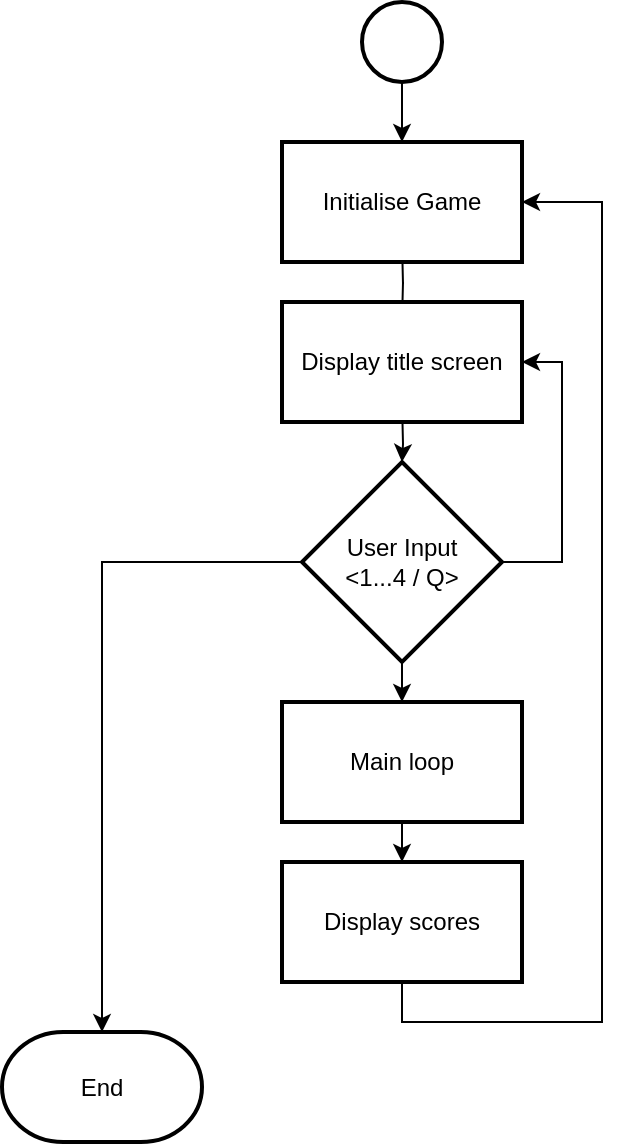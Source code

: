 <mxfile version="20.3.0" type="device"><diagram id="C5RBs43oDa-KdzZeNtuy" name="Page-1"><mxGraphModel dx="1027" dy="914" grid="1" gridSize="10" guides="1" tooltips="1" connect="1" arrows="1" fold="1" page="1" pageScale="1" pageWidth="827" pageHeight="1169" math="0" shadow="0"><root><mxCell id="WIyWlLk6GJQsqaUBKTNV-0"/><mxCell id="WIyWlLk6GJQsqaUBKTNV-1" parent="WIyWlLk6GJQsqaUBKTNV-0"/><mxCell id="0NMIVR362vNBFQ2VCye4-4" value="" style="edgeStyle=orthogonalEdgeStyle;rounded=0;orthogonalLoop=1;jettySize=auto;html=1;" edge="1" parent="WIyWlLk6GJQsqaUBKTNV-1"><mxGeometry relative="1" as="geometry"><mxPoint x="220" y="160" as="sourcePoint"/><mxPoint x="220" y="200" as="targetPoint"/></mxGeometry></mxCell><mxCell id="0NMIVR362vNBFQ2VCye4-6" value="" style="edgeStyle=orthogonalEdgeStyle;rounded=0;orthogonalLoop=1;jettySize=auto;html=1;" edge="1" parent="WIyWlLk6GJQsqaUBKTNV-1" target="0NMIVR362vNBFQ2VCye4-5"><mxGeometry relative="1" as="geometry"><mxPoint x="220" y="240" as="sourcePoint"/></mxGeometry></mxCell><mxCell id="0NMIVR362vNBFQ2VCye4-8" style="edgeStyle=orthogonalEdgeStyle;rounded=0;orthogonalLoop=1;jettySize=auto;html=1;exitX=0.5;exitY=1;exitDx=0;exitDy=0;exitPerimeter=0;strokeColor=none;endArrow=none;endFill=0;" edge="1" parent="WIyWlLk6GJQsqaUBKTNV-1" source="0NMIVR362vNBFQ2VCye4-5"><mxGeometry relative="1" as="geometry"><mxPoint x="220" y="270" as="targetPoint"/></mxGeometry></mxCell><mxCell id="0NMIVR362vNBFQ2VCye4-13" value="" style="edgeStyle=orthogonalEdgeStyle;rounded=0;orthogonalLoop=1;jettySize=auto;html=1;endArrow=classic;endFill=1;" edge="1" parent="WIyWlLk6GJQsqaUBKTNV-1" source="0NMIVR362vNBFQ2VCye4-5" target="0NMIVR362vNBFQ2VCye4-12"><mxGeometry relative="1" as="geometry"/></mxCell><mxCell id="0NMIVR362vNBFQ2VCye4-14" style="edgeStyle=orthogonalEdgeStyle;rounded=0;orthogonalLoop=1;jettySize=auto;html=1;exitX=1;exitY=0.5;exitDx=0;exitDy=0;exitPerimeter=0;endArrow=classic;endFill=1;entryX=1;entryY=0.5;entryDx=0;entryDy=0;" edge="1" parent="WIyWlLk6GJQsqaUBKTNV-1" source="0NMIVR362vNBFQ2VCye4-5"><mxGeometry relative="1" as="geometry"><mxPoint x="280" y="220" as="targetPoint"/><Array as="points"><mxPoint x="300" y="320"/><mxPoint x="300" y="220"/></Array></mxGeometry></mxCell><mxCell id="0NMIVR362vNBFQ2VCye4-23" style="edgeStyle=orthogonalEdgeStyle;rounded=0;orthogonalLoop=1;jettySize=auto;html=1;exitX=0;exitY=0.5;exitDx=0;exitDy=0;exitPerimeter=0;entryX=0.5;entryY=0;entryDx=0;entryDy=0;entryPerimeter=0;endArrow=classic;endFill=1;" edge="1" parent="WIyWlLk6GJQsqaUBKTNV-1" source="0NMIVR362vNBFQ2VCye4-5" target="0NMIVR362vNBFQ2VCye4-22"><mxGeometry relative="1" as="geometry"/></mxCell><mxCell id="0NMIVR362vNBFQ2VCye4-5" value="User Input&lt;br&gt;&amp;lt;1...4 / Q&amp;gt;" style="strokeWidth=2;html=1;shape=mxgraph.flowchart.decision;whiteSpace=wrap;" vertex="1" parent="WIyWlLk6GJQsqaUBKTNV-1"><mxGeometry x="170" y="270" width="100" height="100" as="geometry"/></mxCell><mxCell id="0NMIVR362vNBFQ2VCye4-20" value="" style="edgeStyle=orthogonalEdgeStyle;rounded=0;orthogonalLoop=1;jettySize=auto;html=1;endArrow=classic;endFill=1;" edge="1" parent="WIyWlLk6GJQsqaUBKTNV-1" source="0NMIVR362vNBFQ2VCye4-12" target="0NMIVR362vNBFQ2VCye4-19"><mxGeometry relative="1" as="geometry"/></mxCell><mxCell id="0NMIVR362vNBFQ2VCye4-12" value="Main loop" style="whiteSpace=wrap;html=1;strokeWidth=2;" vertex="1" parent="WIyWlLk6GJQsqaUBKTNV-1"><mxGeometry x="160" y="390" width="120" height="60" as="geometry"/></mxCell><mxCell id="0NMIVR362vNBFQ2VCye4-15" value="Display title screen" style="whiteSpace=wrap;html=1;strokeWidth=2;" vertex="1" parent="WIyWlLk6GJQsqaUBKTNV-1"><mxGeometry x="160" y="190" width="120" height="60" as="geometry"/></mxCell><mxCell id="0NMIVR362vNBFQ2VCye4-16" value="Initialise Game" style="whiteSpace=wrap;html=1;strokeWidth=2;" vertex="1" parent="WIyWlLk6GJQsqaUBKTNV-1"><mxGeometry x="160" y="110" width="120" height="60" as="geometry"/></mxCell><mxCell id="0NMIVR362vNBFQ2VCye4-18" value="" style="edgeStyle=orthogonalEdgeStyle;rounded=0;orthogonalLoop=1;jettySize=auto;html=1;endArrow=classic;endFill=1;" edge="1" parent="WIyWlLk6GJQsqaUBKTNV-1" source="0NMIVR362vNBFQ2VCye4-17" target="0NMIVR362vNBFQ2VCye4-16"><mxGeometry relative="1" as="geometry"/></mxCell><mxCell id="0NMIVR362vNBFQ2VCye4-17" value="" style="strokeWidth=2;html=1;shape=mxgraph.flowchart.start_2;whiteSpace=wrap;" vertex="1" parent="WIyWlLk6GJQsqaUBKTNV-1"><mxGeometry x="200" y="40" width="40" height="40" as="geometry"/></mxCell><mxCell id="0NMIVR362vNBFQ2VCye4-24" style="edgeStyle=orthogonalEdgeStyle;rounded=0;orthogonalLoop=1;jettySize=auto;html=1;exitX=0.5;exitY=1;exitDx=0;exitDy=0;endArrow=classic;endFill=1;entryX=1;entryY=0.5;entryDx=0;entryDy=0;" edge="1" parent="WIyWlLk6GJQsqaUBKTNV-1" source="0NMIVR362vNBFQ2VCye4-19" target="0NMIVR362vNBFQ2VCye4-16"><mxGeometry relative="1" as="geometry"><mxPoint x="360" y="140" as="targetPoint"/><Array as="points"><mxPoint x="220" y="550"/><mxPoint x="320" y="550"/><mxPoint x="320" y="140"/></Array></mxGeometry></mxCell><mxCell id="0NMIVR362vNBFQ2VCye4-19" value="Display scores" style="whiteSpace=wrap;html=1;strokeWidth=2;" vertex="1" parent="WIyWlLk6GJQsqaUBKTNV-1"><mxGeometry x="160" y="470" width="120" height="60" as="geometry"/></mxCell><mxCell id="0NMIVR362vNBFQ2VCye4-22" value="End" style="strokeWidth=2;html=1;shape=mxgraph.flowchart.terminator;whiteSpace=wrap;" vertex="1" parent="WIyWlLk6GJQsqaUBKTNV-1"><mxGeometry x="20" y="555" width="100" height="55" as="geometry"/></mxCell></root></mxGraphModel></diagram></mxfile>